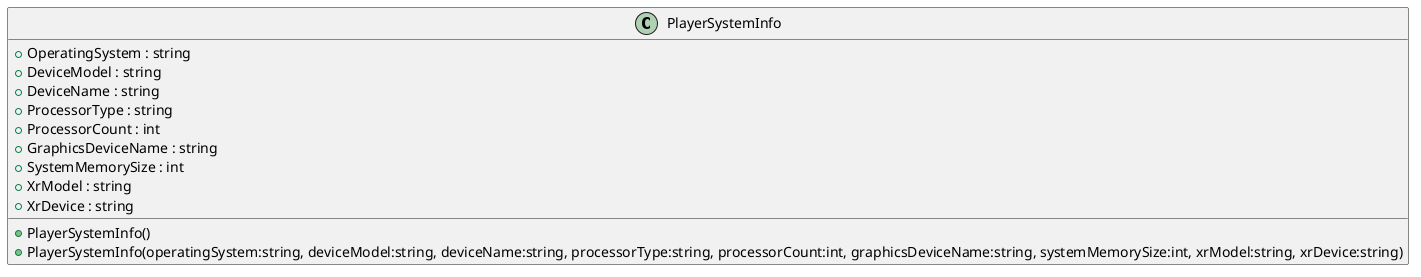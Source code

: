 @startuml
class PlayerSystemInfo {
    + PlayerSystemInfo()
    + PlayerSystemInfo(operatingSystem:string, deviceModel:string, deviceName:string, processorType:string, processorCount:int, graphicsDeviceName:string, systemMemorySize:int, xrModel:string, xrDevice:string)
    + OperatingSystem : string
    + DeviceModel : string
    + DeviceName : string
    + ProcessorType : string
    + ProcessorCount : int
    + GraphicsDeviceName : string
    + SystemMemorySize : int
    + XrModel : string
    + XrDevice : string
}
@enduml
